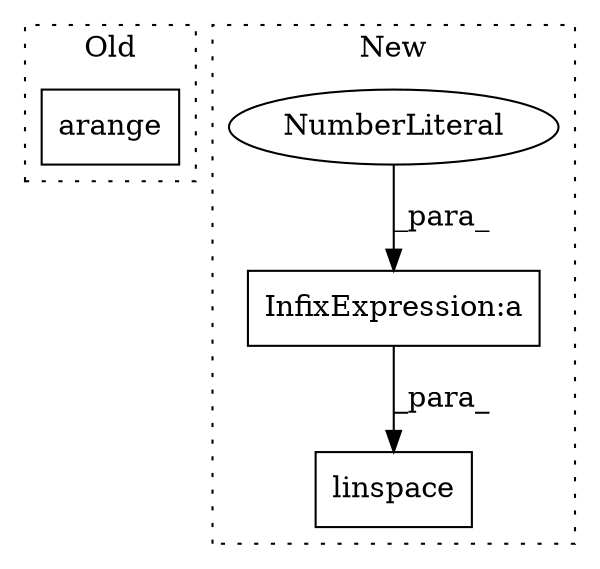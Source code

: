 digraph G {
subgraph cluster0 {
1 [label="arange" a="32" s="1552,1562" l="7,1" shape="box"];
label = "Old";
style="dotted";
}
subgraph cluster1 {
2 [label="linspace" a="32" s="1538,1583" l="9,1" shape="box"];
3 [label="InfixExpression:a" a="27" s="1556" l="3" shape="box"];
4 [label="NumberLiteral" a="34" s="1559" l="1" shape="ellipse"];
label = "New";
style="dotted";
}
3 -> 2 [label="_para_"];
4 -> 3 [label="_para_"];
}
